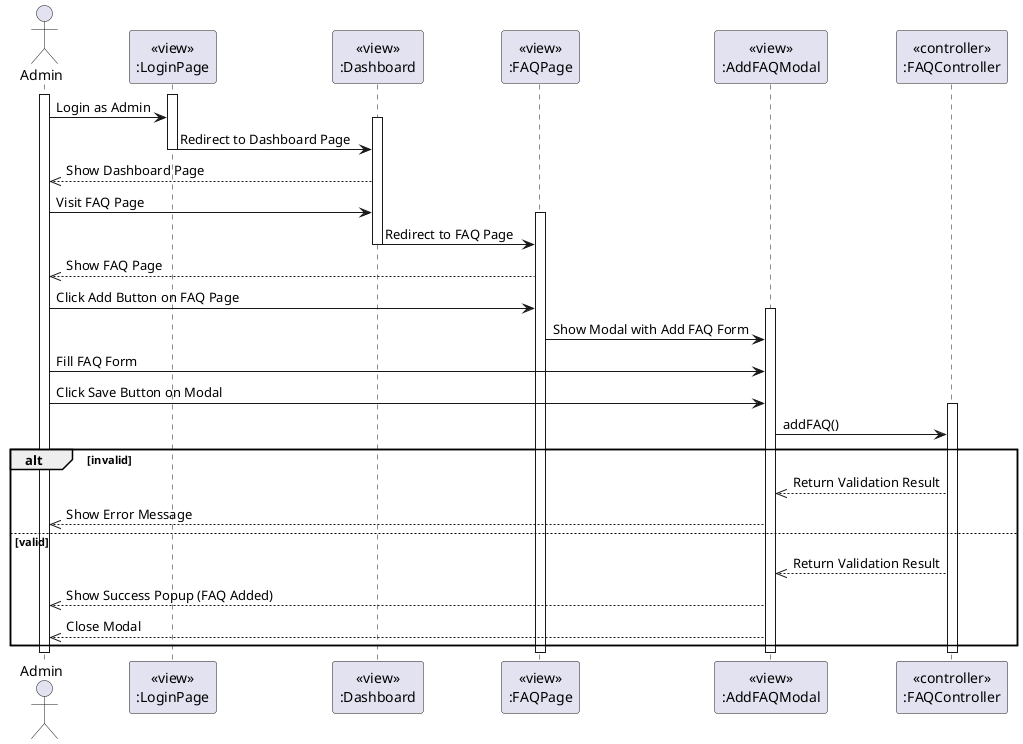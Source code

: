 @startuml AddFAQ
actor Admin
participant LoginPageView [
  <<view>>
  :LoginPage
]

participant DashboardView [
  <<view>>
  :Dashboard
]

participant FAQView [
  <<view>>
  :FAQPage
]

participant AddFAQModalView [
  <<view>>
  :AddFAQModal
]

participant FAQController [
  <<controller>>
  :FAQController
]

activate Admin
activate LoginPageView
Admin -> LoginPageView: Login as Admin
activate DashboardView
LoginPageView -> DashboardView: Redirect to Dashboard Page
deactivate LoginPageView

DashboardView -->> Admin: Show Dashboard Page

Admin -> DashboardView: Visit FAQ Page
activate FAQView
DashboardView -> FAQView: Redirect to FAQ Page
deactivate DashboardView

FAQView -->> Admin: Show FAQ Page

Admin -> FAQView: Click Add Button on FAQ Page

activate AddFAQModalView
FAQView -> AddFAQModalView: Show Modal with Add FAQ Form

Admin -> AddFAQModalView: Fill FAQ Form
Admin -> AddFAQModalView: Click Save Button on Modal

activate FAQController
AddFAQModalView -> FAQController: addFAQ()
alt invalid
    FAQController -->> AddFAQModalView: Return Validation Result
    AddFAQModalView -->> Admin: Show Error Message
else valid
    FAQController -->> AddFAQModalView: Return Validation Result
    AddFAQModalView -->> Admin: Show Success Popup (FAQ Added)
    AddFAQModalView -->> Admin: Close Modal
end

deactivate FAQController

deactivate Admin
deactivate FAQView
deactivate AddFAQModalView
@enduml
